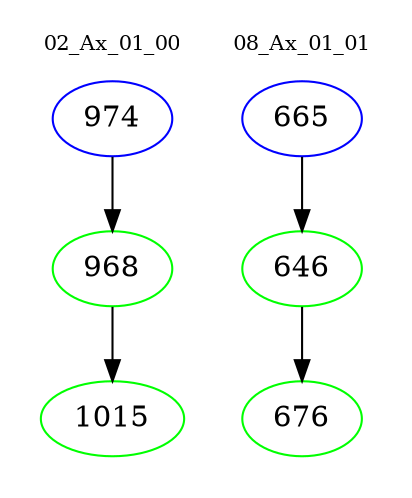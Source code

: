 digraph{
subgraph cluster_0 {
color = white
label = "02_Ax_01_00";
fontsize=10;
T0_974 [label="974", color="blue"]
T0_974 -> T0_968 [color="black"]
T0_968 [label="968", color="green"]
T0_968 -> T0_1015 [color="black"]
T0_1015 [label="1015", color="green"]
}
subgraph cluster_1 {
color = white
label = "08_Ax_01_01";
fontsize=10;
T1_665 [label="665", color="blue"]
T1_665 -> T1_646 [color="black"]
T1_646 [label="646", color="green"]
T1_646 -> T1_676 [color="black"]
T1_676 [label="676", color="green"]
}
}
